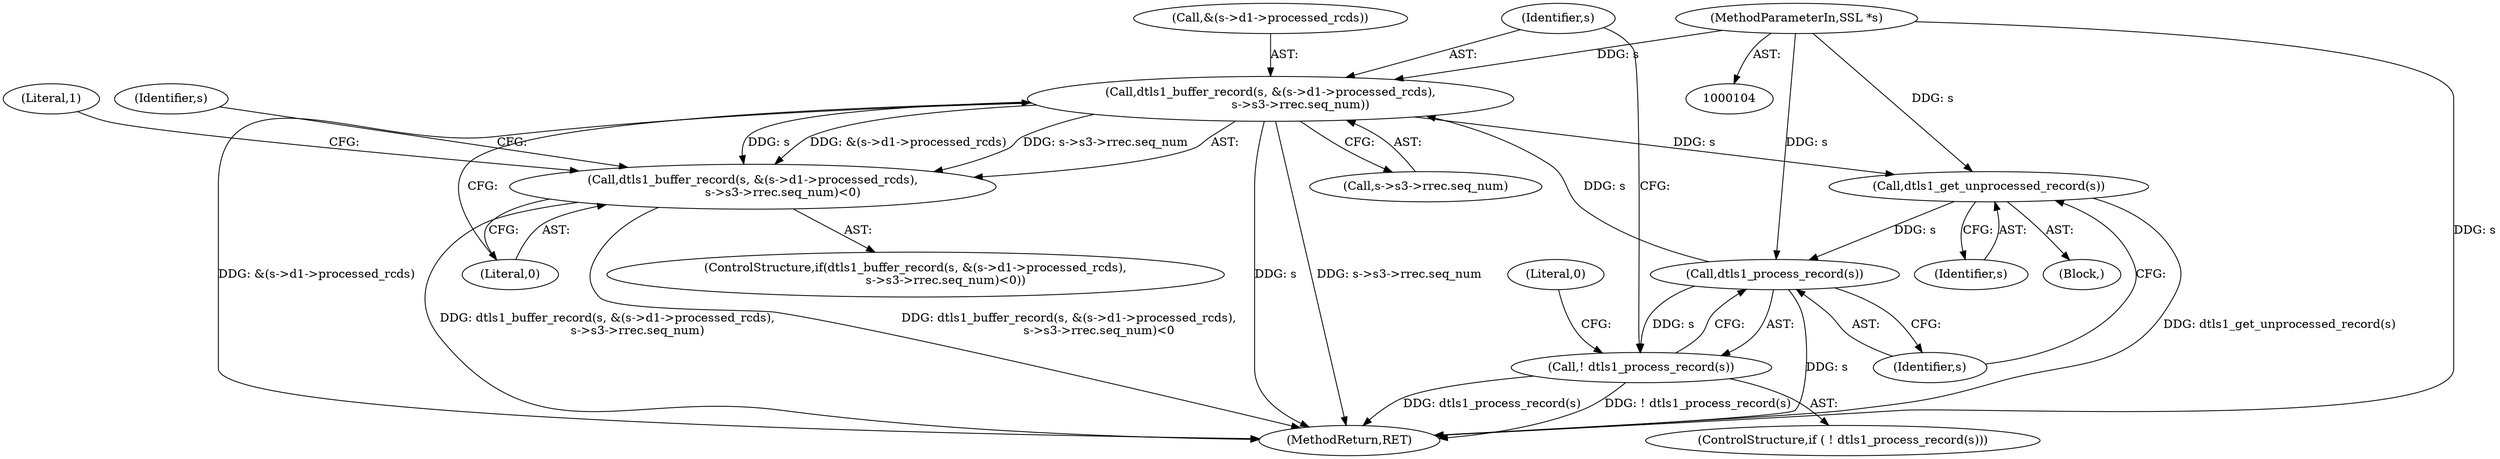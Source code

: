 digraph "0_openssl_103b171d8fc282ef435f8de9afbf7782e312961f_1@pointer" {
"1000157" [label="(Call,dtls1_buffer_record(s, &(s->d1->processed_rcds),\n                s->s3->rrec.seq_num))"];
"1000151" [label="(Call,dtls1_process_record(s))"];
"1000147" [label="(Call,dtls1_get_unprocessed_record(s))"];
"1000157" [label="(Call,dtls1_buffer_record(s, &(s->d1->processed_rcds),\n                s->s3->rrec.seq_num))"];
"1000105" [label="(MethodParameterIn,SSL *s)"];
"1000150" [label="(Call,! dtls1_process_record(s))"];
"1000156" [label="(Call,dtls1_buffer_record(s, &(s->d1->processed_rcds),\n                s->s3->rrec.seq_num)<0)"];
"1000149" [label="(ControlStructure,if ( ! dtls1_process_record(s)))"];
"1000152" [label="(Identifier,s)"];
"1000155" [label="(ControlStructure,if(dtls1_buffer_record(s, &(s->d1->processed_rcds),\n                s->s3->rrec.seq_num)<0))"];
"1000154" [label="(Literal,0)"];
"1000175" [label="(Literal,1)"];
"1000156" [label="(Call,dtls1_buffer_record(s, &(s->d1->processed_rcds),\n                s->s3->rrec.seq_num)<0)"];
"1000148" [label="(Identifier,s)"];
"1000172" [label="(Literal,0)"];
"1000159" [label="(Call,&(s->d1->processed_rcds))"];
"1000147" [label="(Call,dtls1_get_unprocessed_record(s))"];
"1000146" [label="(Block,)"];
"1000142" [label="(Identifier,s)"];
"1000105" [label="(MethodParameterIn,SSL *s)"];
"1000206" [label="(MethodReturn,RET)"];
"1000150" [label="(Call,! dtls1_process_record(s))"];
"1000151" [label="(Call,dtls1_process_record(s))"];
"1000158" [label="(Identifier,s)"];
"1000157" [label="(Call,dtls1_buffer_record(s, &(s->d1->processed_rcds),\n                s->s3->rrec.seq_num))"];
"1000165" [label="(Call,s->s3->rrec.seq_num)"];
"1000157" -> "1000156"  [label="AST: "];
"1000157" -> "1000165"  [label="CFG: "];
"1000158" -> "1000157"  [label="AST: "];
"1000159" -> "1000157"  [label="AST: "];
"1000165" -> "1000157"  [label="AST: "];
"1000172" -> "1000157"  [label="CFG: "];
"1000157" -> "1000206"  [label="DDG: &(s->d1->processed_rcds)"];
"1000157" -> "1000206"  [label="DDG: s"];
"1000157" -> "1000206"  [label="DDG: s->s3->rrec.seq_num"];
"1000157" -> "1000147"  [label="DDG: s"];
"1000157" -> "1000156"  [label="DDG: s"];
"1000157" -> "1000156"  [label="DDG: &(s->d1->processed_rcds)"];
"1000157" -> "1000156"  [label="DDG: s->s3->rrec.seq_num"];
"1000151" -> "1000157"  [label="DDG: s"];
"1000105" -> "1000157"  [label="DDG: s"];
"1000151" -> "1000150"  [label="AST: "];
"1000151" -> "1000152"  [label="CFG: "];
"1000152" -> "1000151"  [label="AST: "];
"1000150" -> "1000151"  [label="CFG: "];
"1000151" -> "1000206"  [label="DDG: s"];
"1000151" -> "1000150"  [label="DDG: s"];
"1000147" -> "1000151"  [label="DDG: s"];
"1000105" -> "1000151"  [label="DDG: s"];
"1000147" -> "1000146"  [label="AST: "];
"1000147" -> "1000148"  [label="CFG: "];
"1000148" -> "1000147"  [label="AST: "];
"1000152" -> "1000147"  [label="CFG: "];
"1000147" -> "1000206"  [label="DDG: dtls1_get_unprocessed_record(s)"];
"1000105" -> "1000147"  [label="DDG: s"];
"1000105" -> "1000104"  [label="AST: "];
"1000105" -> "1000206"  [label="DDG: s"];
"1000150" -> "1000149"  [label="AST: "];
"1000154" -> "1000150"  [label="CFG: "];
"1000158" -> "1000150"  [label="CFG: "];
"1000150" -> "1000206"  [label="DDG: dtls1_process_record(s)"];
"1000150" -> "1000206"  [label="DDG: ! dtls1_process_record(s)"];
"1000156" -> "1000155"  [label="AST: "];
"1000156" -> "1000172"  [label="CFG: "];
"1000172" -> "1000156"  [label="AST: "];
"1000142" -> "1000156"  [label="CFG: "];
"1000175" -> "1000156"  [label="CFG: "];
"1000156" -> "1000206"  [label="DDG: dtls1_buffer_record(s, &(s->d1->processed_rcds),\n                s->s3->rrec.seq_num)"];
"1000156" -> "1000206"  [label="DDG: dtls1_buffer_record(s, &(s->d1->processed_rcds),\n                s->s3->rrec.seq_num)<0"];
}
